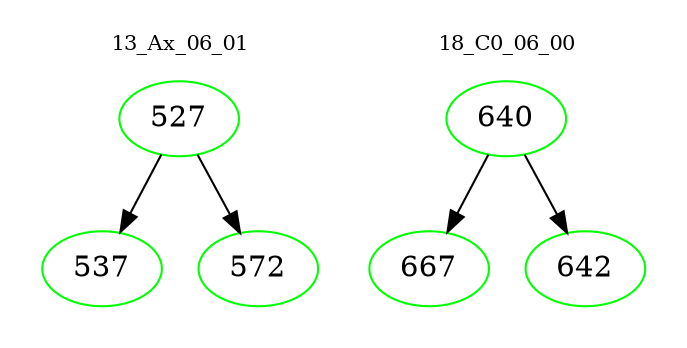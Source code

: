 digraph{
subgraph cluster_0 {
color = white
label = "13_Ax_06_01";
fontsize=10;
T0_527 [label="527", color="green"]
T0_527 -> T0_537 [color="black"]
T0_537 [label="537", color="green"]
T0_527 -> T0_572 [color="black"]
T0_572 [label="572", color="green"]
}
subgraph cluster_1 {
color = white
label = "18_C0_06_00";
fontsize=10;
T1_640 [label="640", color="green"]
T1_640 -> T1_667 [color="black"]
T1_667 [label="667", color="green"]
T1_640 -> T1_642 [color="black"]
T1_642 [label="642", color="green"]
}
}
